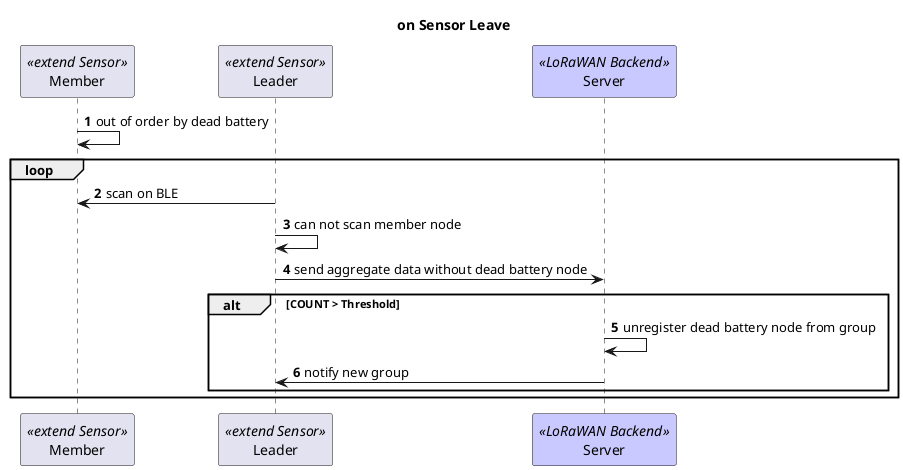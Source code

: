 @startuml
title on Sensor Leave
autonumber
'Entity
participant Member as member <<extend Sensor>>
participant Leader as leader <<extend Sensor>>
participant Server as backend <<LoRaWAN Backend>> #c9c9ff
'Sequence
member -> member: out of order by dead battery
loop
leader -> member: scan on BLE
leader -> leader: can not scan member node
leader -> backend: send aggregate data without dead battery node
alt COUNT > Threshold
    backend -> backend: unregister dead battery node from group
    backend -> leader: notify new group
end
end
@enduml